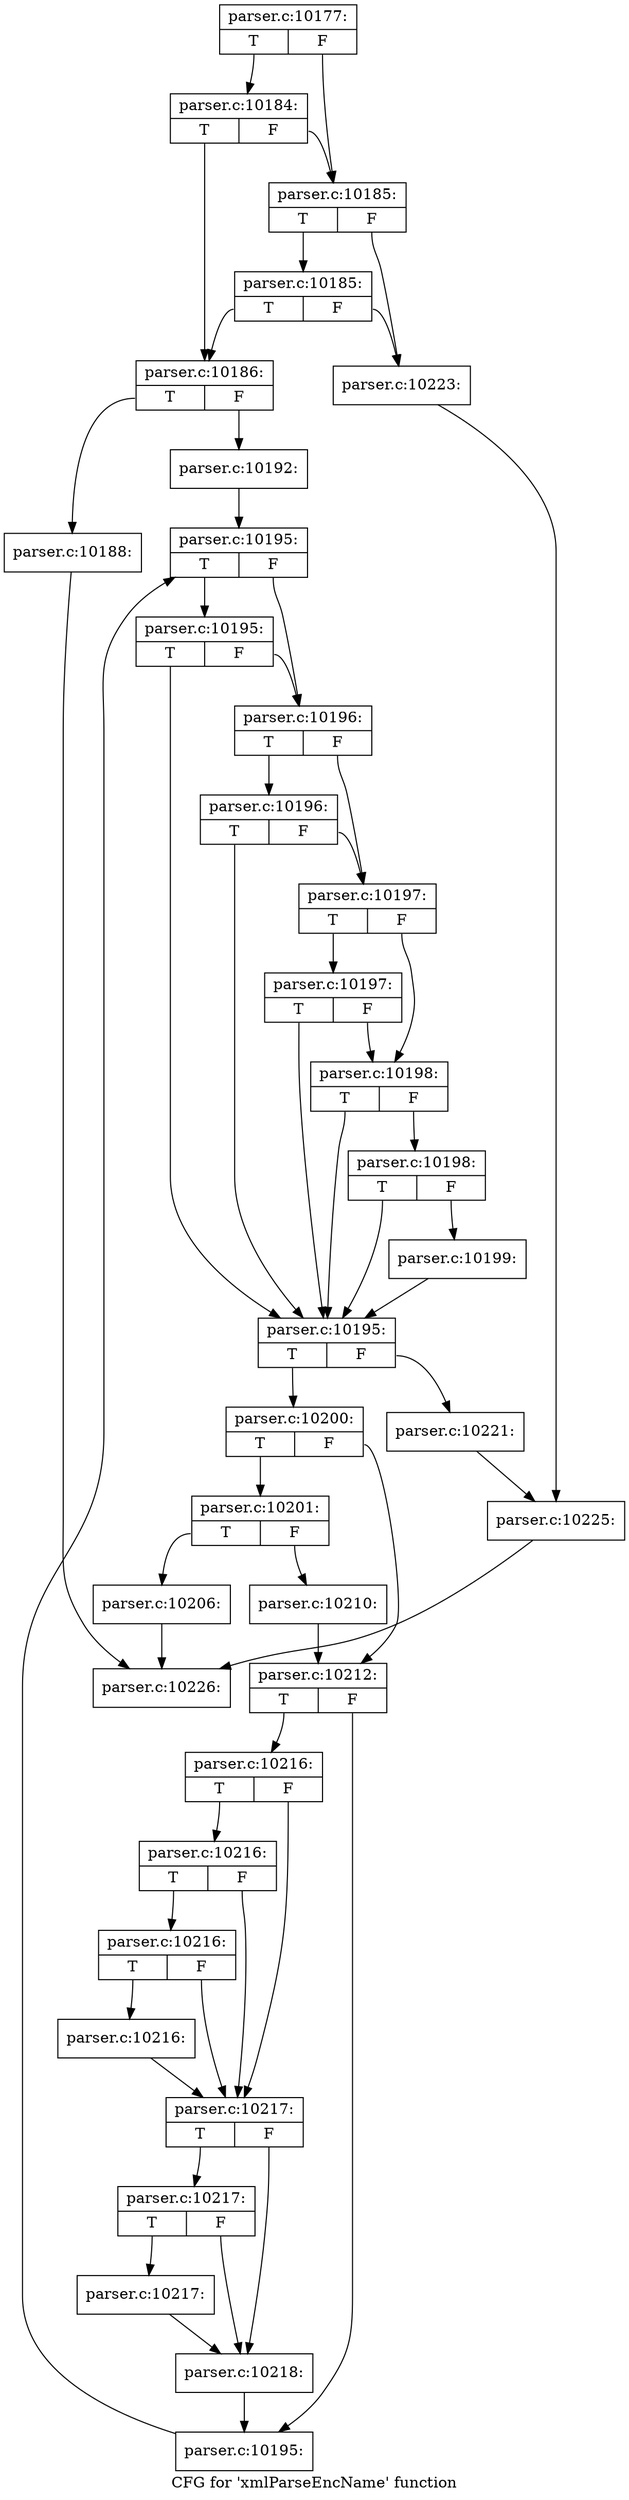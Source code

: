 digraph "CFG for 'xmlParseEncName' function" {
	label="CFG for 'xmlParseEncName' function";

	Node0x55d73bcdc980 [shape=record,label="{parser.c:10177:|{<s0>T|<s1>F}}"];
	Node0x55d73bcdc980:s0 -> Node0x55d73bce9d00;
	Node0x55d73bcdc980:s1 -> Node0x55d73bce9c80;
	Node0x55d73bce9d00 [shape=record,label="{parser.c:10184:|{<s0>T|<s1>F}}"];
	Node0x55d73bce9d00:s0 -> Node0x55d73bce9b90;
	Node0x55d73bce9d00:s1 -> Node0x55d73bce9c80;
	Node0x55d73bce9c80 [shape=record,label="{parser.c:10185:|{<s0>T|<s1>F}}"];
	Node0x55d73bce9c80:s0 -> Node0x55d73bcea2a0;
	Node0x55d73bce9c80:s1 -> Node0x55d73bce9c30;
	Node0x55d73bcea2a0 [shape=record,label="{parser.c:10185:|{<s0>T|<s1>F}}"];
	Node0x55d73bcea2a0:s0 -> Node0x55d73bce9b90;
	Node0x55d73bcea2a0:s1 -> Node0x55d73bce9c30;
	Node0x55d73bce9b90 [shape=record,label="{parser.c:10186:|{<s0>T|<s1>F}}"];
	Node0x55d73bce9b90:s0 -> Node0x55d73bceac90;
	Node0x55d73bce9b90:s1 -> Node0x55d73bceace0;
	Node0x55d73bceac90 [shape=record,label="{parser.c:10188:}"];
	Node0x55d73bceac90 -> Node0x55d73bcd7ed0;
	Node0x55d73bceace0 [shape=record,label="{parser.c:10192:}"];
	Node0x55d73bceace0 -> Node0x55d73bcebb60;
	Node0x55d73bcebb60 [shape=record,label="{parser.c:10195:|{<s0>T|<s1>F}}"];
	Node0x55d73bcebb60:s0 -> Node0x55d73bcec0a0;
	Node0x55d73bcebb60:s1 -> Node0x55d73bcec020;
	Node0x55d73bcec0a0 [shape=record,label="{parser.c:10195:|{<s0>T|<s1>F}}"];
	Node0x55d73bcec0a0:s0 -> Node0x55d73bcebe00;
	Node0x55d73bcec0a0:s1 -> Node0x55d73bcec020;
	Node0x55d73bcec020 [shape=record,label="{parser.c:10196:|{<s0>T|<s1>F}}"];
	Node0x55d73bcec020:s0 -> Node0x55d73bcec540;
	Node0x55d73bcec020:s1 -> Node0x55d73bcebfa0;
	Node0x55d73bcec540 [shape=record,label="{parser.c:10196:|{<s0>T|<s1>F}}"];
	Node0x55d73bcec540:s0 -> Node0x55d73bcebe00;
	Node0x55d73bcec540:s1 -> Node0x55d73bcebfa0;
	Node0x55d73bcebfa0 [shape=record,label="{parser.c:10197:|{<s0>T|<s1>F}}"];
	Node0x55d73bcebfa0:s0 -> Node0x55d73bceca80;
	Node0x55d73bcebfa0:s1 -> Node0x55d73bcebf20;
	Node0x55d73bceca80 [shape=record,label="{parser.c:10197:|{<s0>T|<s1>F}}"];
	Node0x55d73bceca80:s0 -> Node0x55d73bcebe00;
	Node0x55d73bceca80:s1 -> Node0x55d73bcebf20;
	Node0x55d73bcebf20 [shape=record,label="{parser.c:10198:|{<s0>T|<s1>F}}"];
	Node0x55d73bcebf20:s0 -> Node0x55d73bcebe00;
	Node0x55d73bcebf20:s1 -> Node0x55d73bcebea0;
	Node0x55d73bcebea0 [shape=record,label="{parser.c:10198:|{<s0>T|<s1>F}}"];
	Node0x55d73bcebea0:s0 -> Node0x55d73bcebe00;
	Node0x55d73bcebea0:s1 -> Node0x55d73bcebe50;
	Node0x55d73bcebe50 [shape=record,label="{parser.c:10199:}"];
	Node0x55d73bcebe50 -> Node0x55d73bcebe00;
	Node0x55d73bcebe00 [shape=record,label="{parser.c:10195:|{<s0>T|<s1>F}}"];
	Node0x55d73bcebe00:s0 -> Node0x55d73bced480;
	Node0x55d73bcebe00:s1 -> Node0x55d73bcebd80;
	Node0x55d73bced480 [shape=record,label="{parser.c:10200:|{<s0>T|<s1>F}}"];
	Node0x55d73bced480:s0 -> Node0x55d73bced930;
	Node0x55d73bced480:s1 -> Node0x55d73bced980;
	Node0x55d73bced930 [shape=record,label="{parser.c:10201:|{<s0>T|<s1>F}}"];
	Node0x55d73bced930:s0 -> Node0x55d73bcee6b0;
	Node0x55d73bced930:s1 -> Node0x55d73bcee700;
	Node0x55d73bcee6b0 [shape=record,label="{parser.c:10206:}"];
	Node0x55d73bcee6b0 -> Node0x55d73bcd7ed0;
	Node0x55d73bcee700 [shape=record,label="{parser.c:10210:}"];
	Node0x55d73bcee700 -> Node0x55d73bced980;
	Node0x55d73bced980 [shape=record,label="{parser.c:10212:|{<s0>T|<s1>F}}"];
	Node0x55d73bced980:s0 -> Node0x55d73bcefb40;
	Node0x55d73bced980:s1 -> Node0x55d73bcefb90;
	Node0x55d73bcefb40 [shape=record,label="{parser.c:10216:|{<s0>T|<s1>F}}"];
	Node0x55d73bcefb40:s0 -> Node0x55d73bcf00a0;
	Node0x55d73bcefb40:s1 -> Node0x55d73bceffd0;
	Node0x55d73bcf00a0 [shape=record,label="{parser.c:10216:|{<s0>T|<s1>F}}"];
	Node0x55d73bcf00a0:s0 -> Node0x55d73bcf0020;
	Node0x55d73bcf00a0:s1 -> Node0x55d73bceffd0;
	Node0x55d73bcf0020 [shape=record,label="{parser.c:10216:|{<s0>T|<s1>F}}"];
	Node0x55d73bcf0020:s0 -> Node0x55d73bceff80;
	Node0x55d73bcf0020:s1 -> Node0x55d73bceffd0;
	Node0x55d73bceff80 [shape=record,label="{parser.c:10216:}"];
	Node0x55d73bceff80 -> Node0x55d73bceffd0;
	Node0x55d73bceffd0 [shape=record,label="{parser.c:10217:|{<s0>T|<s1>F}}"];
	Node0x55d73bceffd0:s0 -> Node0x55d73bcf1380;
	Node0x55d73bceffd0:s1 -> Node0x55d73bcf1330;
	Node0x55d73bcf1380 [shape=record,label="{parser.c:10217:|{<s0>T|<s1>F}}"];
	Node0x55d73bcf1380:s0 -> Node0x55d73bcf12e0;
	Node0x55d73bcf1380:s1 -> Node0x55d73bcf1330;
	Node0x55d73bcf12e0 [shape=record,label="{parser.c:10217:}"];
	Node0x55d73bcf12e0 -> Node0x55d73bcf1330;
	Node0x55d73bcf1330 [shape=record,label="{parser.c:10218:}"];
	Node0x55d73bcf1330 -> Node0x55d73bcefb90;
	Node0x55d73bcefb90 [shape=record,label="{parser.c:10195:}"];
	Node0x55d73bcefb90 -> Node0x55d73bcebb60;
	Node0x55d73bcebd80 [shape=record,label="{parser.c:10221:}"];
	Node0x55d73bcebd80 -> Node0x55d73bce9be0;
	Node0x55d73bce9c30 [shape=record,label="{parser.c:10223:}"];
	Node0x55d73bce9c30 -> Node0x55d73bce9be0;
	Node0x55d73bce9be0 [shape=record,label="{parser.c:10225:}"];
	Node0x55d73bce9be0 -> Node0x55d73bcd7ed0;
	Node0x55d73bcd7ed0 [shape=record,label="{parser.c:10226:}"];
}
